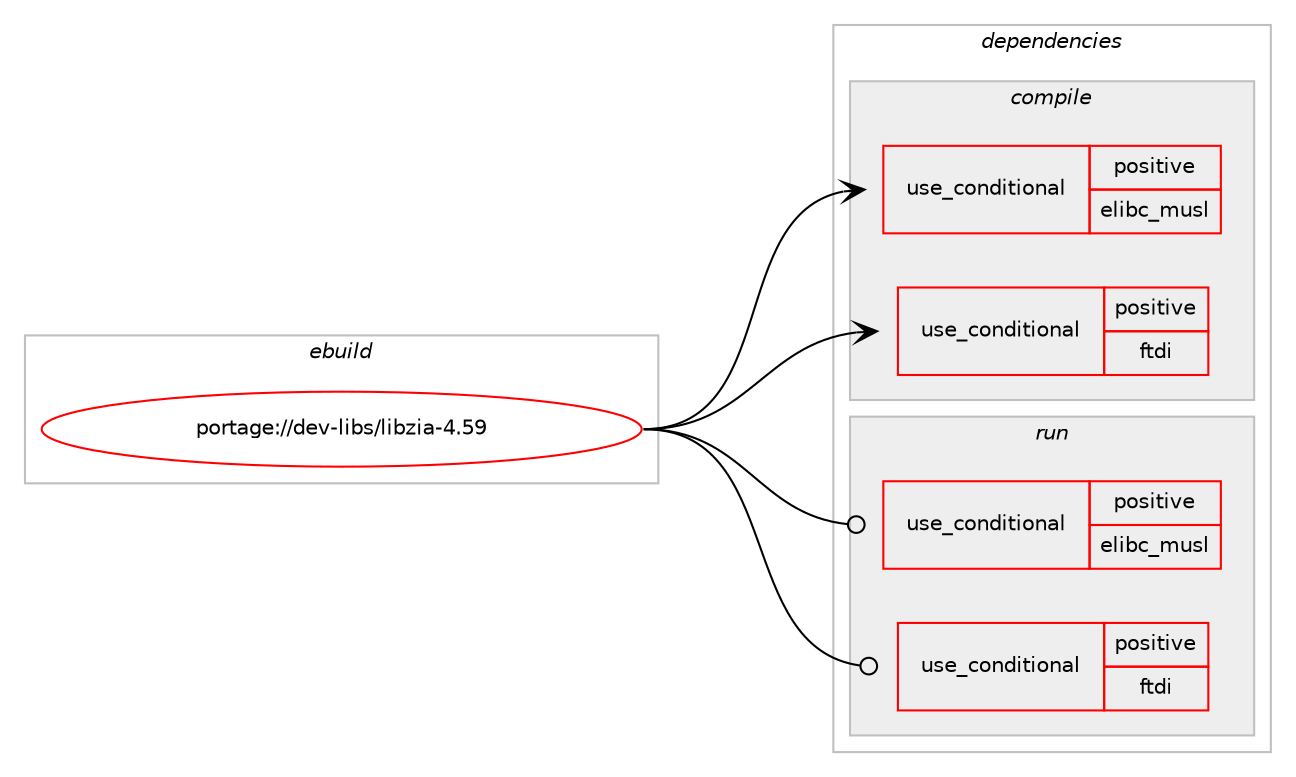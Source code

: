 digraph prolog {

# *************
# Graph options
# *************

newrank=true;
concentrate=true;
compound=true;
graph [rankdir=LR,fontname=Helvetica,fontsize=10,ranksep=1.5];#, ranksep=2.5, nodesep=0.2];
edge  [arrowhead=vee];
node  [fontname=Helvetica,fontsize=10];

# **********
# The ebuild
# **********

subgraph cluster_leftcol {
color=gray;
rank=same;
label=<<i>ebuild</i>>;
id [label="portage://dev-libs/libzia-4.59", color=red, width=4, href="../dev-libs/libzia-4.59.svg"];
}

# ****************
# The dependencies
# ****************

subgraph cluster_midcol {
color=gray;
label=<<i>dependencies</i>>;
subgraph cluster_compile {
fillcolor="#eeeeee";
style=filled;
label=<<i>compile</i>>;
subgraph cond26763 {
dependency56807 [label=<<TABLE BORDER="0" CELLBORDER="1" CELLSPACING="0" CELLPADDING="4"><TR><TD ROWSPAN="3" CELLPADDING="10">use_conditional</TD></TR><TR><TD>positive</TD></TR><TR><TD>elibc_musl</TD></TR></TABLE>>, shape=none, color=red];
# *** BEGIN UNKNOWN DEPENDENCY TYPE (TODO) ***
# dependency56807 -> package_dependency(portage://dev-libs/libzia-4.59,install,no,sys-libs,libunwind,none,[,,],[],[])
# *** END UNKNOWN DEPENDENCY TYPE (TODO) ***

}
id:e -> dependency56807:w [weight=20,style="solid",arrowhead="vee"];
subgraph cond26764 {
dependency56808 [label=<<TABLE BORDER="0" CELLBORDER="1" CELLSPACING="0" CELLPADDING="4"><TR><TD ROWSPAN="3" CELLPADDING="10">use_conditional</TD></TR><TR><TD>positive</TD></TR><TR><TD>ftdi</TD></TR></TABLE>>, shape=none, color=red];
# *** BEGIN UNKNOWN DEPENDENCY TYPE (TODO) ***
# dependency56808 -> package_dependency(portage://dev-libs/libzia-4.59,install,no,dev-embedded,libftdi,none,[,,],[slot(1)],[])
# *** END UNKNOWN DEPENDENCY TYPE (TODO) ***

}
id:e -> dependency56808:w [weight=20,style="solid",arrowhead="vee"];
# *** BEGIN UNKNOWN DEPENDENCY TYPE (TODO) ***
# id -> package_dependency(portage://dev-libs/libzia-4.59,install,no,dev-libs,glib,none,[,,],[slot(2)],[])
# *** END UNKNOWN DEPENDENCY TYPE (TODO) ***

# *** BEGIN UNKNOWN DEPENDENCY TYPE (TODO) ***
# id -> package_dependency(portage://dev-libs/libzia-4.59,install,no,media-libs,libpng,none,[,,],[slot(0)],[])
# *** END UNKNOWN DEPENDENCY TYPE (TODO) ***

# *** BEGIN UNKNOWN DEPENDENCY TYPE (TODO) ***
# id -> package_dependency(portage://dev-libs/libzia-4.59,install,no,media-libs,libsdl2,none,[,,],[],[])
# *** END UNKNOWN DEPENDENCY TYPE (TODO) ***

# *** BEGIN UNKNOWN DEPENDENCY TYPE (TODO) ***
# id -> package_dependency(portage://dev-libs/libzia-4.59,install,no,media-libs,sdl2-ttf,none,[,,],[],[])
# *** END UNKNOWN DEPENDENCY TYPE (TODO) ***

# *** BEGIN UNKNOWN DEPENDENCY TYPE (TODO) ***
# id -> package_dependency(portage://dev-libs/libzia-4.59,install,no,x11-libs,gtk+,none,[,,],[slot(2)],[])
# *** END UNKNOWN DEPENDENCY TYPE (TODO) ***

}
subgraph cluster_compileandrun {
fillcolor="#eeeeee";
style=filled;
label=<<i>compile and run</i>>;
}
subgraph cluster_run {
fillcolor="#eeeeee";
style=filled;
label=<<i>run</i>>;
subgraph cond26765 {
dependency56809 [label=<<TABLE BORDER="0" CELLBORDER="1" CELLSPACING="0" CELLPADDING="4"><TR><TD ROWSPAN="3" CELLPADDING="10">use_conditional</TD></TR><TR><TD>positive</TD></TR><TR><TD>elibc_musl</TD></TR></TABLE>>, shape=none, color=red];
# *** BEGIN UNKNOWN DEPENDENCY TYPE (TODO) ***
# dependency56809 -> package_dependency(portage://dev-libs/libzia-4.59,run,no,sys-libs,libunwind,none,[,,],[],[])
# *** END UNKNOWN DEPENDENCY TYPE (TODO) ***

}
id:e -> dependency56809:w [weight=20,style="solid",arrowhead="odot"];
subgraph cond26766 {
dependency56810 [label=<<TABLE BORDER="0" CELLBORDER="1" CELLSPACING="0" CELLPADDING="4"><TR><TD ROWSPAN="3" CELLPADDING="10">use_conditional</TD></TR><TR><TD>positive</TD></TR><TR><TD>ftdi</TD></TR></TABLE>>, shape=none, color=red];
# *** BEGIN UNKNOWN DEPENDENCY TYPE (TODO) ***
# dependency56810 -> package_dependency(portage://dev-libs/libzia-4.59,run,no,dev-embedded,libftdi,none,[,,],[slot(1)],[])
# *** END UNKNOWN DEPENDENCY TYPE (TODO) ***

}
id:e -> dependency56810:w [weight=20,style="solid",arrowhead="odot"];
# *** BEGIN UNKNOWN DEPENDENCY TYPE (TODO) ***
# id -> package_dependency(portage://dev-libs/libzia-4.59,run,no,dev-libs,glib,none,[,,],[slot(2)],[])
# *** END UNKNOWN DEPENDENCY TYPE (TODO) ***

# *** BEGIN UNKNOWN DEPENDENCY TYPE (TODO) ***
# id -> package_dependency(portage://dev-libs/libzia-4.59,run,no,media-libs,libpng,none,[,,],[slot(0)],[])
# *** END UNKNOWN DEPENDENCY TYPE (TODO) ***

# *** BEGIN UNKNOWN DEPENDENCY TYPE (TODO) ***
# id -> package_dependency(portage://dev-libs/libzia-4.59,run,no,media-libs,libsdl2,none,[,,],[],[])
# *** END UNKNOWN DEPENDENCY TYPE (TODO) ***

# *** BEGIN UNKNOWN DEPENDENCY TYPE (TODO) ***
# id -> package_dependency(portage://dev-libs/libzia-4.59,run,no,media-libs,sdl2-ttf,none,[,,],[],[])
# *** END UNKNOWN DEPENDENCY TYPE (TODO) ***

# *** BEGIN UNKNOWN DEPENDENCY TYPE (TODO) ***
# id -> package_dependency(portage://dev-libs/libzia-4.59,run,no,x11-libs,gtk+,none,[,,],[slot(2)],[])
# *** END UNKNOWN DEPENDENCY TYPE (TODO) ***

}
}

# **************
# The candidates
# **************

subgraph cluster_choices {
rank=same;
color=gray;
label=<<i>candidates</i>>;

}

}

